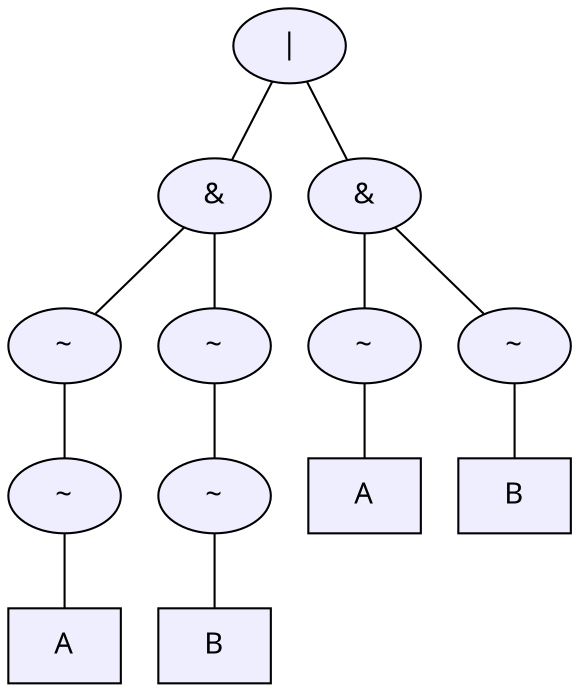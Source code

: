 // Demorgan of the formula "A <-> B"
graph G  {
    graph [fontname = "Hack"];
    node  [fontname = "Hack"];
    edge  [fontname = "Hack"];
    a1  [ label = "A", fillcolor = "#EEEEFF", style="filled", shape = "box"];
    b1  [ label = "B", fillcolor = "#EEEEFF", style="filled", shape = "box"];
    a2  [ label = "A", fillcolor = "#EEEEFF", style="filled", shape = "box"];
    b2  [ label = "B", fillcolor = "#EEEEFF", style="filled", shape = "box"];

    or0 [label = "|", fillcolor = "#EEEEFF", style="filled"];
    and1 [label = "&", fillcolor = "#EEEEFF", style="filled"];
    and2 [label = "&", fillcolor = "#EEEEFF", style="filled"];
    not1 [label = "~", fillcolor = "#EEEEFF", style="filled"];
    not2 [label = "~", fillcolor = "#EEEEFF", style="filled"];
    not3 [label = "~", fillcolor = "#EEEEFF", style="filled"];
    not4 [label = "~", fillcolor = "#EEEEFF", style="filled"];

    not5 [label = "~", fillcolor = "#EEEEFF", style="filled"];
    not6 [label = "~", fillcolor = "#EEEEFF", style="filled"];

    or0 -- { and1 and2 };
    and1 -- { not1 not2 };
    not1 -- not3;
    not3 -- a1;
    not2 -- not4;
    not4 -- b1;

    and2 -- { not5 not6 };
    not5 -- a2;
    not6 -- b2;
}
